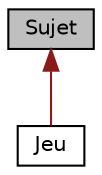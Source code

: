 digraph "Sujet"
{
  edge [fontname="Helvetica",fontsize="10",labelfontname="Helvetica",labelfontsize="10"];
  node [fontname="Helvetica",fontsize="10",shape=record];
  Node1 [label="Sujet",height=0.2,width=0.4,color="black", fillcolor="grey75", style="filled" fontcolor="black"];
  Node1 -> Node2 [dir="back",color="firebrick4",fontsize="10",style="solid"];
  Node2 [label="Jeu",height=0.2,width=0.4,color="black", fillcolor="white", style="filled",URL="$class_jeu.html"];
}
